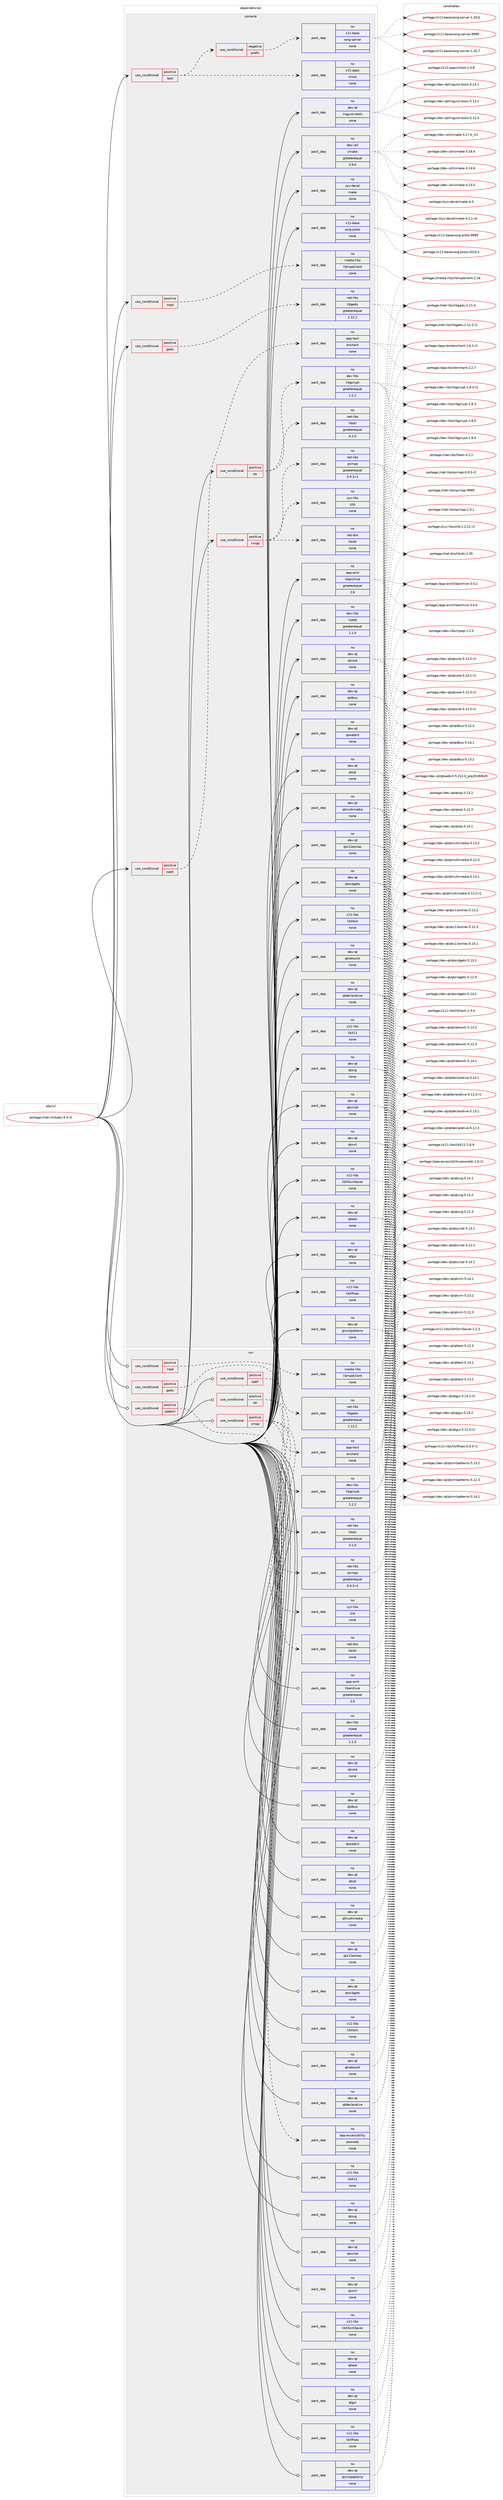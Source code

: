 digraph prolog {

# *************
# Graph options
# *************

newrank=true;
concentrate=true;
compound=true;
graph [rankdir=LR,fontname=Helvetica,fontsize=10,ranksep=1.5];#, ranksep=2.5, nodesep=0.2];
edge  [arrowhead=vee];
node  [fontname=Helvetica,fontsize=10];

# **********
# The ebuild
# **********

subgraph cluster_leftcol {
color=gray;
rank=same;
label=<<i>ebuild</i>>;
id [label="portage://net-im/kadu-4.3-r2", color=red, width=4, href="../net-im/kadu-4.3-r2.svg"];
}

# ****************
# The dependencies
# ****************

subgraph cluster_midcol {
color=gray;
label=<<i>dependencies</i>>;
subgraph cluster_compile {
fillcolor="#eeeeee";
style=filled;
label=<<i>compile</i>>;
subgraph cond20989 {
dependency93991 [label=<<TABLE BORDER="0" CELLBORDER="1" CELLSPACING="0" CELLPADDING="4"><TR><TD ROWSPAN="3" CELLPADDING="10">use_conditional</TD></TR><TR><TD>positive</TD></TR><TR><TD>gadu</TD></TR></TABLE>>, shape=none, color=red];
subgraph pack71258 {
dependency93992 [label=<<TABLE BORDER="0" CELLBORDER="1" CELLSPACING="0" CELLPADDING="4" WIDTH="220"><TR><TD ROWSPAN="6" CELLPADDING="30">pack_dep</TD></TR><TR><TD WIDTH="110">no</TD></TR><TR><TD>net-libs</TD></TR><TR><TD>libgadu</TD></TR><TR><TD>greaterequal</TD></TR><TR><TD>1.12.2</TD></TR></TABLE>>, shape=none, color=blue];
}
dependency93991:e -> dependency93992:w [weight=20,style="dashed",arrowhead="vee"];
}
id:e -> dependency93991:w [weight=20,style="solid",arrowhead="vee"];
subgraph cond20990 {
dependency93993 [label=<<TABLE BORDER="0" CELLBORDER="1" CELLSPACING="0" CELLPADDING="4"><TR><TD ROWSPAN="3" CELLPADDING="10">use_conditional</TD></TR><TR><TD>positive</TD></TR><TR><TD>mpd</TD></TR></TABLE>>, shape=none, color=red];
subgraph pack71259 {
dependency93994 [label=<<TABLE BORDER="0" CELLBORDER="1" CELLSPACING="0" CELLPADDING="4" WIDTH="220"><TR><TD ROWSPAN="6" CELLPADDING="30">pack_dep</TD></TR><TR><TD WIDTH="110">no</TD></TR><TR><TD>media-libs</TD></TR><TR><TD>libmpdclient</TD></TR><TR><TD>none</TD></TR><TR><TD></TD></TR></TABLE>>, shape=none, color=blue];
}
dependency93993:e -> dependency93994:w [weight=20,style="dashed",arrowhead="vee"];
}
id:e -> dependency93993:w [weight=20,style="solid",arrowhead="vee"];
subgraph cond20991 {
dependency93995 [label=<<TABLE BORDER="0" CELLBORDER="1" CELLSPACING="0" CELLPADDING="4"><TR><TD ROWSPAN="3" CELLPADDING="10">use_conditional</TD></TR><TR><TD>positive</TD></TR><TR><TD>otr</TD></TR></TABLE>>, shape=none, color=red];
subgraph pack71260 {
dependency93996 [label=<<TABLE BORDER="0" CELLBORDER="1" CELLSPACING="0" CELLPADDING="4" WIDTH="220"><TR><TD ROWSPAN="6" CELLPADDING="30">pack_dep</TD></TR><TR><TD WIDTH="110">no</TD></TR><TR><TD>dev-libs</TD></TR><TR><TD>libgcrypt</TD></TR><TR><TD>greaterequal</TD></TR><TR><TD>1.2.2</TD></TR></TABLE>>, shape=none, color=blue];
}
dependency93995:e -> dependency93996:w [weight=20,style="dashed",arrowhead="vee"];
subgraph pack71261 {
dependency93997 [label=<<TABLE BORDER="0" CELLBORDER="1" CELLSPACING="0" CELLPADDING="4" WIDTH="220"><TR><TD ROWSPAN="6" CELLPADDING="30">pack_dep</TD></TR><TR><TD WIDTH="110">no</TD></TR><TR><TD>net-libs</TD></TR><TR><TD>libotr</TD></TR><TR><TD>greaterequal</TD></TR><TR><TD>4.1.0</TD></TR></TABLE>>, shape=none, color=blue];
}
dependency93995:e -> dependency93997:w [weight=20,style="dashed",arrowhead="vee"];
}
id:e -> dependency93995:w [weight=20,style="solid",arrowhead="vee"];
subgraph cond20992 {
dependency93998 [label=<<TABLE BORDER="0" CELLBORDER="1" CELLSPACING="0" CELLPADDING="4"><TR><TD ROWSPAN="3" CELLPADDING="10">use_conditional</TD></TR><TR><TD>positive</TD></TR><TR><TD>spell</TD></TR></TABLE>>, shape=none, color=red];
subgraph pack71262 {
dependency93999 [label=<<TABLE BORDER="0" CELLBORDER="1" CELLSPACING="0" CELLPADDING="4" WIDTH="220"><TR><TD ROWSPAN="6" CELLPADDING="30">pack_dep</TD></TR><TR><TD WIDTH="110">no</TD></TR><TR><TD>app-text</TD></TR><TR><TD>enchant</TD></TR><TR><TD>none</TD></TR><TR><TD></TD></TR></TABLE>>, shape=none, color=blue];
}
dependency93998:e -> dependency93999:w [weight=20,style="dashed",arrowhead="vee"];
}
id:e -> dependency93998:w [weight=20,style="solid",arrowhead="vee"];
subgraph cond20993 {
dependency94000 [label=<<TABLE BORDER="0" CELLBORDER="1" CELLSPACING="0" CELLPADDING="4"><TR><TD ROWSPAN="3" CELLPADDING="10">use_conditional</TD></TR><TR><TD>positive</TD></TR><TR><TD>test</TD></TR></TABLE>>, shape=none, color=red];
subgraph cond20994 {
dependency94001 [label=<<TABLE BORDER="0" CELLBORDER="1" CELLSPACING="0" CELLPADDING="4"><TR><TD ROWSPAN="3" CELLPADDING="10">use_conditional</TD></TR><TR><TD>negative</TD></TR><TR><TD>prefix</TD></TR></TABLE>>, shape=none, color=red];
subgraph pack71263 {
dependency94002 [label=<<TABLE BORDER="0" CELLBORDER="1" CELLSPACING="0" CELLPADDING="4" WIDTH="220"><TR><TD ROWSPAN="6" CELLPADDING="30">pack_dep</TD></TR><TR><TD WIDTH="110">no</TD></TR><TR><TD>x11-base</TD></TR><TR><TD>xorg-server</TD></TR><TR><TD>none</TD></TR><TR><TD></TD></TR></TABLE>>, shape=none, color=blue];
}
dependency94001:e -> dependency94002:w [weight=20,style="dashed",arrowhead="vee"];
}
dependency94000:e -> dependency94001:w [weight=20,style="dashed",arrowhead="vee"];
subgraph pack71264 {
dependency94003 [label=<<TABLE BORDER="0" CELLBORDER="1" CELLSPACING="0" CELLPADDING="4" WIDTH="220"><TR><TD ROWSPAN="6" CELLPADDING="30">pack_dep</TD></TR><TR><TD WIDTH="110">no</TD></TR><TR><TD>x11-apps</TD></TR><TR><TD>xhost</TD></TR><TR><TD>none</TD></TR><TR><TD></TD></TR></TABLE>>, shape=none, color=blue];
}
dependency94000:e -> dependency94003:w [weight=20,style="dashed",arrowhead="vee"];
}
id:e -> dependency94000:w [weight=20,style="solid",arrowhead="vee"];
subgraph cond20995 {
dependency94004 [label=<<TABLE BORDER="0" CELLBORDER="1" CELLSPACING="0" CELLPADDING="4"><TR><TD ROWSPAN="3" CELLPADDING="10">use_conditional</TD></TR><TR><TD>positive</TD></TR><TR><TD>xmpp</TD></TR></TABLE>>, shape=none, color=red];
subgraph pack71265 {
dependency94005 [label=<<TABLE BORDER="0" CELLBORDER="1" CELLSPACING="0" CELLPADDING="4" WIDTH="220"><TR><TD ROWSPAN="6" CELLPADDING="30">pack_dep</TD></TR><TR><TD WIDTH="110">no</TD></TR><TR><TD>net-dns</TD></TR><TR><TD>libidn</TD></TR><TR><TD>none</TD></TR><TR><TD></TD></TR></TABLE>>, shape=none, color=blue];
}
dependency94004:e -> dependency94005:w [weight=20,style="dashed",arrowhead="vee"];
subgraph pack71266 {
dependency94006 [label=<<TABLE BORDER="0" CELLBORDER="1" CELLSPACING="0" CELLPADDING="4" WIDTH="220"><TR><TD ROWSPAN="6" CELLPADDING="30">pack_dep</TD></TR><TR><TD WIDTH="110">no</TD></TR><TR><TD>net-libs</TD></TR><TR><TD>qxmpp</TD></TR><TR><TD>greaterequal</TD></TR><TR><TD>0.9.3-r1</TD></TR></TABLE>>, shape=none, color=blue];
}
dependency94004:e -> dependency94006:w [weight=20,style="dashed",arrowhead="vee"];
subgraph pack71267 {
dependency94007 [label=<<TABLE BORDER="0" CELLBORDER="1" CELLSPACING="0" CELLPADDING="4" WIDTH="220"><TR><TD ROWSPAN="6" CELLPADDING="30">pack_dep</TD></TR><TR><TD WIDTH="110">no</TD></TR><TR><TD>sys-libs</TD></TR><TR><TD>zlib</TD></TR><TR><TD>none</TD></TR><TR><TD></TD></TR></TABLE>>, shape=none, color=blue];
}
dependency94004:e -> dependency94007:w [weight=20,style="dashed",arrowhead="vee"];
}
id:e -> dependency94004:w [weight=20,style="solid",arrowhead="vee"];
subgraph pack71268 {
dependency94008 [label=<<TABLE BORDER="0" CELLBORDER="1" CELLSPACING="0" CELLPADDING="4" WIDTH="220"><TR><TD ROWSPAN="6" CELLPADDING="30">pack_dep</TD></TR><TR><TD WIDTH="110">no</TD></TR><TR><TD>app-arch</TD></TR><TR><TD>libarchive</TD></TR><TR><TD>greaterequal</TD></TR><TR><TD>2.6</TD></TR></TABLE>>, shape=none, color=blue];
}
id:e -> dependency94008:w [weight=20,style="solid",arrowhead="vee"];
subgraph pack71269 {
dependency94009 [label=<<TABLE BORDER="0" CELLBORDER="1" CELLSPACING="0" CELLPADDING="4" WIDTH="220"><TR><TD ROWSPAN="6" CELLPADDING="30">pack_dep</TD></TR><TR><TD WIDTH="110">no</TD></TR><TR><TD>dev-libs</TD></TR><TR><TD>injeqt</TD></TR><TR><TD>greaterequal</TD></TR><TR><TD>1.1.0</TD></TR></TABLE>>, shape=none, color=blue];
}
id:e -> dependency94009:w [weight=20,style="solid",arrowhead="vee"];
subgraph pack71270 {
dependency94010 [label=<<TABLE BORDER="0" CELLBORDER="1" CELLSPACING="0" CELLPADDING="4" WIDTH="220"><TR><TD ROWSPAN="6" CELLPADDING="30">pack_dep</TD></TR><TR><TD WIDTH="110">no</TD></TR><TR><TD>dev-qt</TD></TR><TR><TD>linguist-tools</TD></TR><TR><TD>none</TD></TR><TR><TD></TD></TR></TABLE>>, shape=none, color=blue];
}
id:e -> dependency94010:w [weight=20,style="solid",arrowhead="vee"];
subgraph pack71271 {
dependency94011 [label=<<TABLE BORDER="0" CELLBORDER="1" CELLSPACING="0" CELLPADDING="4" WIDTH="220"><TR><TD ROWSPAN="6" CELLPADDING="30">pack_dep</TD></TR><TR><TD WIDTH="110">no</TD></TR><TR><TD>dev-qt</TD></TR><TR><TD>qtcore</TD></TR><TR><TD>none</TD></TR><TR><TD></TD></TR></TABLE>>, shape=none, color=blue];
}
id:e -> dependency94011:w [weight=20,style="solid",arrowhead="vee"];
subgraph pack71272 {
dependency94012 [label=<<TABLE BORDER="0" CELLBORDER="1" CELLSPACING="0" CELLPADDING="4" WIDTH="220"><TR><TD ROWSPAN="6" CELLPADDING="30">pack_dep</TD></TR><TR><TD WIDTH="110">no</TD></TR><TR><TD>dev-qt</TD></TR><TR><TD>qtdbus</TD></TR><TR><TD>none</TD></TR><TR><TD></TD></TR></TABLE>>, shape=none, color=blue];
}
id:e -> dependency94012:w [weight=20,style="solid",arrowhead="vee"];
subgraph pack71273 {
dependency94013 [label=<<TABLE BORDER="0" CELLBORDER="1" CELLSPACING="0" CELLPADDING="4" WIDTH="220"><TR><TD ROWSPAN="6" CELLPADDING="30">pack_dep</TD></TR><TR><TD WIDTH="110">no</TD></TR><TR><TD>dev-qt</TD></TR><TR><TD>qtdeclarative</TD></TR><TR><TD>none</TD></TR><TR><TD></TD></TR></TABLE>>, shape=none, color=blue];
}
id:e -> dependency94013:w [weight=20,style="solid",arrowhead="vee"];
subgraph pack71274 {
dependency94014 [label=<<TABLE BORDER="0" CELLBORDER="1" CELLSPACING="0" CELLPADDING="4" WIDTH="220"><TR><TD ROWSPAN="6" CELLPADDING="30">pack_dep</TD></TR><TR><TD WIDTH="110">no</TD></TR><TR><TD>dev-qt</TD></TR><TR><TD>qtgui</TD></TR><TR><TD>none</TD></TR><TR><TD></TD></TR></TABLE>>, shape=none, color=blue];
}
id:e -> dependency94014:w [weight=20,style="solid",arrowhead="vee"];
subgraph pack71275 {
dependency94015 [label=<<TABLE BORDER="0" CELLBORDER="1" CELLSPACING="0" CELLPADDING="4" WIDTH="220"><TR><TD ROWSPAN="6" CELLPADDING="30">pack_dep</TD></TR><TR><TD WIDTH="110">no</TD></TR><TR><TD>dev-qt</TD></TR><TR><TD>qtmultimedia</TD></TR><TR><TD>none</TD></TR><TR><TD></TD></TR></TABLE>>, shape=none, color=blue];
}
id:e -> dependency94015:w [weight=20,style="solid",arrowhead="vee"];
subgraph pack71276 {
dependency94016 [label=<<TABLE BORDER="0" CELLBORDER="1" CELLSPACING="0" CELLPADDING="4" WIDTH="220"><TR><TD ROWSPAN="6" CELLPADDING="30">pack_dep</TD></TR><TR><TD WIDTH="110">no</TD></TR><TR><TD>dev-qt</TD></TR><TR><TD>qtnetwork</TD></TR><TR><TD>none</TD></TR><TR><TD></TD></TR></TABLE>>, shape=none, color=blue];
}
id:e -> dependency94016:w [weight=20,style="solid",arrowhead="vee"];
subgraph pack71277 {
dependency94017 [label=<<TABLE BORDER="0" CELLBORDER="1" CELLSPACING="0" CELLPADDING="4" WIDTH="220"><TR><TD ROWSPAN="6" CELLPADDING="30">pack_dep</TD></TR><TR><TD WIDTH="110">no</TD></TR><TR><TD>dev-qt</TD></TR><TR><TD>qtscript</TD></TR><TR><TD>none</TD></TR><TR><TD></TD></TR></TABLE>>, shape=none, color=blue];
}
id:e -> dependency94017:w [weight=20,style="solid",arrowhead="vee"];
subgraph pack71278 {
dependency94018 [label=<<TABLE BORDER="0" CELLBORDER="1" CELLSPACING="0" CELLPADDING="4" WIDTH="220"><TR><TD ROWSPAN="6" CELLPADDING="30">pack_dep</TD></TR><TR><TD WIDTH="110">no</TD></TR><TR><TD>dev-qt</TD></TR><TR><TD>qtsql</TD></TR><TR><TD>none</TD></TR><TR><TD></TD></TR></TABLE>>, shape=none, color=blue];
}
id:e -> dependency94018:w [weight=20,style="solid",arrowhead="vee"];
subgraph pack71279 {
dependency94019 [label=<<TABLE BORDER="0" CELLBORDER="1" CELLSPACING="0" CELLPADDING="4" WIDTH="220"><TR><TD ROWSPAN="6" CELLPADDING="30">pack_dep</TD></TR><TR><TD WIDTH="110">no</TD></TR><TR><TD>dev-qt</TD></TR><TR><TD>qtsvg</TD></TR><TR><TD>none</TD></TR><TR><TD></TD></TR></TABLE>>, shape=none, color=blue];
}
id:e -> dependency94019:w [weight=20,style="solid",arrowhead="vee"];
subgraph pack71280 {
dependency94020 [label=<<TABLE BORDER="0" CELLBORDER="1" CELLSPACING="0" CELLPADDING="4" WIDTH="220"><TR><TD ROWSPAN="6" CELLPADDING="30">pack_dep</TD></TR><TR><TD WIDTH="110">no</TD></TR><TR><TD>dev-qt</TD></TR><TR><TD>qttest</TD></TR><TR><TD>none</TD></TR><TR><TD></TD></TR></TABLE>>, shape=none, color=blue];
}
id:e -> dependency94020:w [weight=20,style="solid",arrowhead="vee"];
subgraph pack71281 {
dependency94021 [label=<<TABLE BORDER="0" CELLBORDER="1" CELLSPACING="0" CELLPADDING="4" WIDTH="220"><TR><TD ROWSPAN="6" CELLPADDING="30">pack_dep</TD></TR><TR><TD WIDTH="110">no</TD></TR><TR><TD>dev-qt</TD></TR><TR><TD>qtwebkit</TD></TR><TR><TD>none</TD></TR><TR><TD></TD></TR></TABLE>>, shape=none, color=blue];
}
id:e -> dependency94021:w [weight=20,style="solid",arrowhead="vee"];
subgraph pack71282 {
dependency94022 [label=<<TABLE BORDER="0" CELLBORDER="1" CELLSPACING="0" CELLPADDING="4" WIDTH="220"><TR><TD ROWSPAN="6" CELLPADDING="30">pack_dep</TD></TR><TR><TD WIDTH="110">no</TD></TR><TR><TD>dev-qt</TD></TR><TR><TD>qtwidgets</TD></TR><TR><TD>none</TD></TR><TR><TD></TD></TR></TABLE>>, shape=none, color=blue];
}
id:e -> dependency94022:w [weight=20,style="solid",arrowhead="vee"];
subgraph pack71283 {
dependency94023 [label=<<TABLE BORDER="0" CELLBORDER="1" CELLSPACING="0" CELLPADDING="4" WIDTH="220"><TR><TD ROWSPAN="6" CELLPADDING="30">pack_dep</TD></TR><TR><TD WIDTH="110">no</TD></TR><TR><TD>dev-qt</TD></TR><TR><TD>qtx11extras</TD></TR><TR><TD>none</TD></TR><TR><TD></TD></TR></TABLE>>, shape=none, color=blue];
}
id:e -> dependency94023:w [weight=20,style="solid",arrowhead="vee"];
subgraph pack71284 {
dependency94024 [label=<<TABLE BORDER="0" CELLBORDER="1" CELLSPACING="0" CELLPADDING="4" WIDTH="220"><TR><TD ROWSPAN="6" CELLPADDING="30">pack_dep</TD></TR><TR><TD WIDTH="110">no</TD></TR><TR><TD>dev-qt</TD></TR><TR><TD>qtxml</TD></TR><TR><TD>none</TD></TR><TR><TD></TD></TR></TABLE>>, shape=none, color=blue];
}
id:e -> dependency94024:w [weight=20,style="solid",arrowhead="vee"];
subgraph pack71285 {
dependency94025 [label=<<TABLE BORDER="0" CELLBORDER="1" CELLSPACING="0" CELLPADDING="4" WIDTH="220"><TR><TD ROWSPAN="6" CELLPADDING="30">pack_dep</TD></TR><TR><TD WIDTH="110">no</TD></TR><TR><TD>dev-qt</TD></TR><TR><TD>qtxmlpatterns</TD></TR><TR><TD>none</TD></TR><TR><TD></TD></TR></TABLE>>, shape=none, color=blue];
}
id:e -> dependency94025:w [weight=20,style="solid",arrowhead="vee"];
subgraph pack71286 {
dependency94026 [label=<<TABLE BORDER="0" CELLBORDER="1" CELLSPACING="0" CELLPADDING="4" WIDTH="220"><TR><TD ROWSPAN="6" CELLPADDING="30">pack_dep</TD></TR><TR><TD WIDTH="110">no</TD></TR><TR><TD>dev-util</TD></TR><TR><TD>cmake</TD></TR><TR><TD>greaterequal</TD></TR><TR><TD>3.9.6</TD></TR></TABLE>>, shape=none, color=blue];
}
id:e -> dependency94026:w [weight=20,style="solid",arrowhead="vee"];
subgraph pack71287 {
dependency94027 [label=<<TABLE BORDER="0" CELLBORDER="1" CELLSPACING="0" CELLPADDING="4" WIDTH="220"><TR><TD ROWSPAN="6" CELLPADDING="30">pack_dep</TD></TR><TR><TD WIDTH="110">no</TD></TR><TR><TD>sys-devel</TD></TR><TR><TD>make</TD></TR><TR><TD>none</TD></TR><TR><TD></TD></TR></TABLE>>, shape=none, color=blue];
}
id:e -> dependency94027:w [weight=20,style="solid",arrowhead="vee"];
subgraph pack71288 {
dependency94028 [label=<<TABLE BORDER="0" CELLBORDER="1" CELLSPACING="0" CELLPADDING="4" WIDTH="220"><TR><TD ROWSPAN="6" CELLPADDING="30">pack_dep</TD></TR><TR><TD WIDTH="110">no</TD></TR><TR><TD>x11-base</TD></TR><TR><TD>xorg-proto</TD></TR><TR><TD>none</TD></TR><TR><TD></TD></TR></TABLE>>, shape=none, color=blue];
}
id:e -> dependency94028:w [weight=20,style="solid",arrowhead="vee"];
subgraph pack71289 {
dependency94029 [label=<<TABLE BORDER="0" CELLBORDER="1" CELLSPACING="0" CELLPADDING="4" WIDTH="220"><TR><TD ROWSPAN="6" CELLPADDING="30">pack_dep</TD></TR><TR><TD WIDTH="110">no</TD></TR><TR><TD>x11-libs</TD></TR><TR><TD>libX11</TD></TR><TR><TD>none</TD></TR><TR><TD></TD></TR></TABLE>>, shape=none, color=blue];
}
id:e -> dependency94029:w [weight=20,style="solid",arrowhead="vee"];
subgraph pack71290 {
dependency94030 [label=<<TABLE BORDER="0" CELLBORDER="1" CELLSPACING="0" CELLPADDING="4" WIDTH="220"><TR><TD ROWSPAN="6" CELLPADDING="30">pack_dep</TD></TR><TR><TD WIDTH="110">no</TD></TR><TR><TD>x11-libs</TD></TR><TR><TD>libXScrnSaver</TD></TR><TR><TD>none</TD></TR><TR><TD></TD></TR></TABLE>>, shape=none, color=blue];
}
id:e -> dependency94030:w [weight=20,style="solid",arrowhead="vee"];
subgraph pack71291 {
dependency94031 [label=<<TABLE BORDER="0" CELLBORDER="1" CELLSPACING="0" CELLPADDING="4" WIDTH="220"><TR><TD ROWSPAN="6" CELLPADDING="30">pack_dep</TD></TR><TR><TD WIDTH="110">no</TD></TR><TR><TD>x11-libs</TD></TR><TR><TD>libXext</TD></TR><TR><TD>none</TD></TR><TR><TD></TD></TR></TABLE>>, shape=none, color=blue];
}
id:e -> dependency94031:w [weight=20,style="solid",arrowhead="vee"];
subgraph pack71292 {
dependency94032 [label=<<TABLE BORDER="0" CELLBORDER="1" CELLSPACING="0" CELLPADDING="4" WIDTH="220"><TR><TD ROWSPAN="6" CELLPADDING="30">pack_dep</TD></TR><TR><TD WIDTH="110">no</TD></TR><TR><TD>x11-libs</TD></TR><TR><TD>libXfixes</TD></TR><TR><TD>none</TD></TR><TR><TD></TD></TR></TABLE>>, shape=none, color=blue];
}
id:e -> dependency94032:w [weight=20,style="solid",arrowhead="vee"];
}
subgraph cluster_compileandrun {
fillcolor="#eeeeee";
style=filled;
label=<<i>compile and run</i>>;
}
subgraph cluster_run {
fillcolor="#eeeeee";
style=filled;
label=<<i>run</i>>;
subgraph cond20996 {
dependency94033 [label=<<TABLE BORDER="0" CELLBORDER="1" CELLSPACING="0" CELLPADDING="4"><TR><TD ROWSPAN="3" CELLPADDING="10">use_conditional</TD></TR><TR><TD>positive</TD></TR><TR><TD>gadu</TD></TR></TABLE>>, shape=none, color=red];
subgraph pack71293 {
dependency94034 [label=<<TABLE BORDER="0" CELLBORDER="1" CELLSPACING="0" CELLPADDING="4" WIDTH="220"><TR><TD ROWSPAN="6" CELLPADDING="30">pack_dep</TD></TR><TR><TD WIDTH="110">no</TD></TR><TR><TD>net-libs</TD></TR><TR><TD>libgadu</TD></TR><TR><TD>greaterequal</TD></TR><TR><TD>1.12.2</TD></TR></TABLE>>, shape=none, color=blue];
}
dependency94033:e -> dependency94034:w [weight=20,style="dashed",arrowhead="vee"];
}
id:e -> dependency94033:w [weight=20,style="solid",arrowhead="odot"];
subgraph cond20997 {
dependency94035 [label=<<TABLE BORDER="0" CELLBORDER="1" CELLSPACING="0" CELLPADDING="4"><TR><TD ROWSPAN="3" CELLPADDING="10">use_conditional</TD></TR><TR><TD>positive</TD></TR><TR><TD>mpd</TD></TR></TABLE>>, shape=none, color=red];
subgraph pack71294 {
dependency94036 [label=<<TABLE BORDER="0" CELLBORDER="1" CELLSPACING="0" CELLPADDING="4" WIDTH="220"><TR><TD ROWSPAN="6" CELLPADDING="30">pack_dep</TD></TR><TR><TD WIDTH="110">no</TD></TR><TR><TD>media-libs</TD></TR><TR><TD>libmpdclient</TD></TR><TR><TD>none</TD></TR><TR><TD></TD></TR></TABLE>>, shape=none, color=blue];
}
dependency94035:e -> dependency94036:w [weight=20,style="dashed",arrowhead="vee"];
}
id:e -> dependency94035:w [weight=20,style="solid",arrowhead="odot"];
subgraph cond20998 {
dependency94037 [label=<<TABLE BORDER="0" CELLBORDER="1" CELLSPACING="0" CELLPADDING="4"><TR><TD ROWSPAN="3" CELLPADDING="10">use_conditional</TD></TR><TR><TD>positive</TD></TR><TR><TD>otr</TD></TR></TABLE>>, shape=none, color=red];
subgraph pack71295 {
dependency94038 [label=<<TABLE BORDER="0" CELLBORDER="1" CELLSPACING="0" CELLPADDING="4" WIDTH="220"><TR><TD ROWSPAN="6" CELLPADDING="30">pack_dep</TD></TR><TR><TD WIDTH="110">no</TD></TR><TR><TD>dev-libs</TD></TR><TR><TD>libgcrypt</TD></TR><TR><TD>greaterequal</TD></TR><TR><TD>1.2.2</TD></TR></TABLE>>, shape=none, color=blue];
}
dependency94037:e -> dependency94038:w [weight=20,style="dashed",arrowhead="vee"];
subgraph pack71296 {
dependency94039 [label=<<TABLE BORDER="0" CELLBORDER="1" CELLSPACING="0" CELLPADDING="4" WIDTH="220"><TR><TD ROWSPAN="6" CELLPADDING="30">pack_dep</TD></TR><TR><TD WIDTH="110">no</TD></TR><TR><TD>net-libs</TD></TR><TR><TD>libotr</TD></TR><TR><TD>greaterequal</TD></TR><TR><TD>4.1.0</TD></TR></TABLE>>, shape=none, color=blue];
}
dependency94037:e -> dependency94039:w [weight=20,style="dashed",arrowhead="vee"];
}
id:e -> dependency94037:w [weight=20,style="solid",arrowhead="odot"];
subgraph cond20999 {
dependency94040 [label=<<TABLE BORDER="0" CELLBORDER="1" CELLSPACING="0" CELLPADDING="4"><TR><TD ROWSPAN="3" CELLPADDING="10">use_conditional</TD></TR><TR><TD>positive</TD></TR><TR><TD>speech</TD></TR></TABLE>>, shape=none, color=red];
subgraph pack71297 {
dependency94041 [label=<<TABLE BORDER="0" CELLBORDER="1" CELLSPACING="0" CELLPADDING="4" WIDTH="220"><TR><TD ROWSPAN="6" CELLPADDING="30">pack_dep</TD></TR><TR><TD WIDTH="110">no</TD></TR><TR><TD>app-accessibility</TD></TR><TR><TD>powiedz</TD></TR><TR><TD>none</TD></TR><TR><TD></TD></TR></TABLE>>, shape=none, color=blue];
}
dependency94040:e -> dependency94041:w [weight=20,style="dashed",arrowhead="vee"];
}
id:e -> dependency94040:w [weight=20,style="solid",arrowhead="odot"];
subgraph cond21000 {
dependency94042 [label=<<TABLE BORDER="0" CELLBORDER="1" CELLSPACING="0" CELLPADDING="4"><TR><TD ROWSPAN="3" CELLPADDING="10">use_conditional</TD></TR><TR><TD>positive</TD></TR><TR><TD>spell</TD></TR></TABLE>>, shape=none, color=red];
subgraph pack71298 {
dependency94043 [label=<<TABLE BORDER="0" CELLBORDER="1" CELLSPACING="0" CELLPADDING="4" WIDTH="220"><TR><TD ROWSPAN="6" CELLPADDING="30">pack_dep</TD></TR><TR><TD WIDTH="110">no</TD></TR><TR><TD>app-text</TD></TR><TR><TD>enchant</TD></TR><TR><TD>none</TD></TR><TR><TD></TD></TR></TABLE>>, shape=none, color=blue];
}
dependency94042:e -> dependency94043:w [weight=20,style="dashed",arrowhead="vee"];
}
id:e -> dependency94042:w [weight=20,style="solid",arrowhead="odot"];
subgraph cond21001 {
dependency94044 [label=<<TABLE BORDER="0" CELLBORDER="1" CELLSPACING="0" CELLPADDING="4"><TR><TD ROWSPAN="3" CELLPADDING="10">use_conditional</TD></TR><TR><TD>positive</TD></TR><TR><TD>xmpp</TD></TR></TABLE>>, shape=none, color=red];
subgraph pack71299 {
dependency94045 [label=<<TABLE BORDER="0" CELLBORDER="1" CELLSPACING="0" CELLPADDING="4" WIDTH="220"><TR><TD ROWSPAN="6" CELLPADDING="30">pack_dep</TD></TR><TR><TD WIDTH="110">no</TD></TR><TR><TD>net-dns</TD></TR><TR><TD>libidn</TD></TR><TR><TD>none</TD></TR><TR><TD></TD></TR></TABLE>>, shape=none, color=blue];
}
dependency94044:e -> dependency94045:w [weight=20,style="dashed",arrowhead="vee"];
subgraph pack71300 {
dependency94046 [label=<<TABLE BORDER="0" CELLBORDER="1" CELLSPACING="0" CELLPADDING="4" WIDTH="220"><TR><TD ROWSPAN="6" CELLPADDING="30">pack_dep</TD></TR><TR><TD WIDTH="110">no</TD></TR><TR><TD>net-libs</TD></TR><TR><TD>qxmpp</TD></TR><TR><TD>greaterequal</TD></TR><TR><TD>0.9.3-r1</TD></TR></TABLE>>, shape=none, color=blue];
}
dependency94044:e -> dependency94046:w [weight=20,style="dashed",arrowhead="vee"];
subgraph pack71301 {
dependency94047 [label=<<TABLE BORDER="0" CELLBORDER="1" CELLSPACING="0" CELLPADDING="4" WIDTH="220"><TR><TD ROWSPAN="6" CELLPADDING="30">pack_dep</TD></TR><TR><TD WIDTH="110">no</TD></TR><TR><TD>sys-libs</TD></TR><TR><TD>zlib</TD></TR><TR><TD>none</TD></TR><TR><TD></TD></TR></TABLE>>, shape=none, color=blue];
}
dependency94044:e -> dependency94047:w [weight=20,style="dashed",arrowhead="vee"];
}
id:e -> dependency94044:w [weight=20,style="solid",arrowhead="odot"];
subgraph pack71302 {
dependency94048 [label=<<TABLE BORDER="0" CELLBORDER="1" CELLSPACING="0" CELLPADDING="4" WIDTH="220"><TR><TD ROWSPAN="6" CELLPADDING="30">pack_dep</TD></TR><TR><TD WIDTH="110">no</TD></TR><TR><TD>app-arch</TD></TR><TR><TD>libarchive</TD></TR><TR><TD>greaterequal</TD></TR><TR><TD>2.6</TD></TR></TABLE>>, shape=none, color=blue];
}
id:e -> dependency94048:w [weight=20,style="solid",arrowhead="odot"];
subgraph pack71303 {
dependency94049 [label=<<TABLE BORDER="0" CELLBORDER="1" CELLSPACING="0" CELLPADDING="4" WIDTH="220"><TR><TD ROWSPAN="6" CELLPADDING="30">pack_dep</TD></TR><TR><TD WIDTH="110">no</TD></TR><TR><TD>dev-libs</TD></TR><TR><TD>injeqt</TD></TR><TR><TD>greaterequal</TD></TR><TR><TD>1.1.0</TD></TR></TABLE>>, shape=none, color=blue];
}
id:e -> dependency94049:w [weight=20,style="solid",arrowhead="odot"];
subgraph pack71304 {
dependency94050 [label=<<TABLE BORDER="0" CELLBORDER="1" CELLSPACING="0" CELLPADDING="4" WIDTH="220"><TR><TD ROWSPAN="6" CELLPADDING="30">pack_dep</TD></TR><TR><TD WIDTH="110">no</TD></TR><TR><TD>dev-qt</TD></TR><TR><TD>qtcore</TD></TR><TR><TD>none</TD></TR><TR><TD></TD></TR></TABLE>>, shape=none, color=blue];
}
id:e -> dependency94050:w [weight=20,style="solid",arrowhead="odot"];
subgraph pack71305 {
dependency94051 [label=<<TABLE BORDER="0" CELLBORDER="1" CELLSPACING="0" CELLPADDING="4" WIDTH="220"><TR><TD ROWSPAN="6" CELLPADDING="30">pack_dep</TD></TR><TR><TD WIDTH="110">no</TD></TR><TR><TD>dev-qt</TD></TR><TR><TD>qtdbus</TD></TR><TR><TD>none</TD></TR><TR><TD></TD></TR></TABLE>>, shape=none, color=blue];
}
id:e -> dependency94051:w [weight=20,style="solid",arrowhead="odot"];
subgraph pack71306 {
dependency94052 [label=<<TABLE BORDER="0" CELLBORDER="1" CELLSPACING="0" CELLPADDING="4" WIDTH="220"><TR><TD ROWSPAN="6" CELLPADDING="30">pack_dep</TD></TR><TR><TD WIDTH="110">no</TD></TR><TR><TD>dev-qt</TD></TR><TR><TD>qtdeclarative</TD></TR><TR><TD>none</TD></TR><TR><TD></TD></TR></TABLE>>, shape=none, color=blue];
}
id:e -> dependency94052:w [weight=20,style="solid",arrowhead="odot"];
subgraph pack71307 {
dependency94053 [label=<<TABLE BORDER="0" CELLBORDER="1" CELLSPACING="0" CELLPADDING="4" WIDTH="220"><TR><TD ROWSPAN="6" CELLPADDING="30">pack_dep</TD></TR><TR><TD WIDTH="110">no</TD></TR><TR><TD>dev-qt</TD></TR><TR><TD>qtgui</TD></TR><TR><TD>none</TD></TR><TR><TD></TD></TR></TABLE>>, shape=none, color=blue];
}
id:e -> dependency94053:w [weight=20,style="solid",arrowhead="odot"];
subgraph pack71308 {
dependency94054 [label=<<TABLE BORDER="0" CELLBORDER="1" CELLSPACING="0" CELLPADDING="4" WIDTH="220"><TR><TD ROWSPAN="6" CELLPADDING="30">pack_dep</TD></TR><TR><TD WIDTH="110">no</TD></TR><TR><TD>dev-qt</TD></TR><TR><TD>qtmultimedia</TD></TR><TR><TD>none</TD></TR><TR><TD></TD></TR></TABLE>>, shape=none, color=blue];
}
id:e -> dependency94054:w [weight=20,style="solid",arrowhead="odot"];
subgraph pack71309 {
dependency94055 [label=<<TABLE BORDER="0" CELLBORDER="1" CELLSPACING="0" CELLPADDING="4" WIDTH="220"><TR><TD ROWSPAN="6" CELLPADDING="30">pack_dep</TD></TR><TR><TD WIDTH="110">no</TD></TR><TR><TD>dev-qt</TD></TR><TR><TD>qtnetwork</TD></TR><TR><TD>none</TD></TR><TR><TD></TD></TR></TABLE>>, shape=none, color=blue];
}
id:e -> dependency94055:w [weight=20,style="solid",arrowhead="odot"];
subgraph pack71310 {
dependency94056 [label=<<TABLE BORDER="0" CELLBORDER="1" CELLSPACING="0" CELLPADDING="4" WIDTH="220"><TR><TD ROWSPAN="6" CELLPADDING="30">pack_dep</TD></TR><TR><TD WIDTH="110">no</TD></TR><TR><TD>dev-qt</TD></TR><TR><TD>qtscript</TD></TR><TR><TD>none</TD></TR><TR><TD></TD></TR></TABLE>>, shape=none, color=blue];
}
id:e -> dependency94056:w [weight=20,style="solid",arrowhead="odot"];
subgraph pack71311 {
dependency94057 [label=<<TABLE BORDER="0" CELLBORDER="1" CELLSPACING="0" CELLPADDING="4" WIDTH="220"><TR><TD ROWSPAN="6" CELLPADDING="30">pack_dep</TD></TR><TR><TD WIDTH="110">no</TD></TR><TR><TD>dev-qt</TD></TR><TR><TD>qtsql</TD></TR><TR><TD>none</TD></TR><TR><TD></TD></TR></TABLE>>, shape=none, color=blue];
}
id:e -> dependency94057:w [weight=20,style="solid",arrowhead="odot"];
subgraph pack71312 {
dependency94058 [label=<<TABLE BORDER="0" CELLBORDER="1" CELLSPACING="0" CELLPADDING="4" WIDTH="220"><TR><TD ROWSPAN="6" CELLPADDING="30">pack_dep</TD></TR><TR><TD WIDTH="110">no</TD></TR><TR><TD>dev-qt</TD></TR><TR><TD>qtsvg</TD></TR><TR><TD>none</TD></TR><TR><TD></TD></TR></TABLE>>, shape=none, color=blue];
}
id:e -> dependency94058:w [weight=20,style="solid",arrowhead="odot"];
subgraph pack71313 {
dependency94059 [label=<<TABLE BORDER="0" CELLBORDER="1" CELLSPACING="0" CELLPADDING="4" WIDTH="220"><TR><TD ROWSPAN="6" CELLPADDING="30">pack_dep</TD></TR><TR><TD WIDTH="110">no</TD></TR><TR><TD>dev-qt</TD></TR><TR><TD>qttest</TD></TR><TR><TD>none</TD></TR><TR><TD></TD></TR></TABLE>>, shape=none, color=blue];
}
id:e -> dependency94059:w [weight=20,style="solid",arrowhead="odot"];
subgraph pack71314 {
dependency94060 [label=<<TABLE BORDER="0" CELLBORDER="1" CELLSPACING="0" CELLPADDING="4" WIDTH="220"><TR><TD ROWSPAN="6" CELLPADDING="30">pack_dep</TD></TR><TR><TD WIDTH="110">no</TD></TR><TR><TD>dev-qt</TD></TR><TR><TD>qtwebkit</TD></TR><TR><TD>none</TD></TR><TR><TD></TD></TR></TABLE>>, shape=none, color=blue];
}
id:e -> dependency94060:w [weight=20,style="solid",arrowhead="odot"];
subgraph pack71315 {
dependency94061 [label=<<TABLE BORDER="0" CELLBORDER="1" CELLSPACING="0" CELLPADDING="4" WIDTH="220"><TR><TD ROWSPAN="6" CELLPADDING="30">pack_dep</TD></TR><TR><TD WIDTH="110">no</TD></TR><TR><TD>dev-qt</TD></TR><TR><TD>qtwidgets</TD></TR><TR><TD>none</TD></TR><TR><TD></TD></TR></TABLE>>, shape=none, color=blue];
}
id:e -> dependency94061:w [weight=20,style="solid",arrowhead="odot"];
subgraph pack71316 {
dependency94062 [label=<<TABLE BORDER="0" CELLBORDER="1" CELLSPACING="0" CELLPADDING="4" WIDTH="220"><TR><TD ROWSPAN="6" CELLPADDING="30">pack_dep</TD></TR><TR><TD WIDTH="110">no</TD></TR><TR><TD>dev-qt</TD></TR><TR><TD>qtx11extras</TD></TR><TR><TD>none</TD></TR><TR><TD></TD></TR></TABLE>>, shape=none, color=blue];
}
id:e -> dependency94062:w [weight=20,style="solid",arrowhead="odot"];
subgraph pack71317 {
dependency94063 [label=<<TABLE BORDER="0" CELLBORDER="1" CELLSPACING="0" CELLPADDING="4" WIDTH="220"><TR><TD ROWSPAN="6" CELLPADDING="30">pack_dep</TD></TR><TR><TD WIDTH="110">no</TD></TR><TR><TD>dev-qt</TD></TR><TR><TD>qtxml</TD></TR><TR><TD>none</TD></TR><TR><TD></TD></TR></TABLE>>, shape=none, color=blue];
}
id:e -> dependency94063:w [weight=20,style="solid",arrowhead="odot"];
subgraph pack71318 {
dependency94064 [label=<<TABLE BORDER="0" CELLBORDER="1" CELLSPACING="0" CELLPADDING="4" WIDTH="220"><TR><TD ROWSPAN="6" CELLPADDING="30">pack_dep</TD></TR><TR><TD WIDTH="110">no</TD></TR><TR><TD>dev-qt</TD></TR><TR><TD>qtxmlpatterns</TD></TR><TR><TD>none</TD></TR><TR><TD></TD></TR></TABLE>>, shape=none, color=blue];
}
id:e -> dependency94064:w [weight=20,style="solid",arrowhead="odot"];
subgraph pack71319 {
dependency94065 [label=<<TABLE BORDER="0" CELLBORDER="1" CELLSPACING="0" CELLPADDING="4" WIDTH="220"><TR><TD ROWSPAN="6" CELLPADDING="30">pack_dep</TD></TR><TR><TD WIDTH="110">no</TD></TR><TR><TD>x11-libs</TD></TR><TR><TD>libX11</TD></TR><TR><TD>none</TD></TR><TR><TD></TD></TR></TABLE>>, shape=none, color=blue];
}
id:e -> dependency94065:w [weight=20,style="solid",arrowhead="odot"];
subgraph pack71320 {
dependency94066 [label=<<TABLE BORDER="0" CELLBORDER="1" CELLSPACING="0" CELLPADDING="4" WIDTH="220"><TR><TD ROWSPAN="6" CELLPADDING="30">pack_dep</TD></TR><TR><TD WIDTH="110">no</TD></TR><TR><TD>x11-libs</TD></TR><TR><TD>libXScrnSaver</TD></TR><TR><TD>none</TD></TR><TR><TD></TD></TR></TABLE>>, shape=none, color=blue];
}
id:e -> dependency94066:w [weight=20,style="solid",arrowhead="odot"];
subgraph pack71321 {
dependency94067 [label=<<TABLE BORDER="0" CELLBORDER="1" CELLSPACING="0" CELLPADDING="4" WIDTH="220"><TR><TD ROWSPAN="6" CELLPADDING="30">pack_dep</TD></TR><TR><TD WIDTH="110">no</TD></TR><TR><TD>x11-libs</TD></TR><TR><TD>libXext</TD></TR><TR><TD>none</TD></TR><TR><TD></TD></TR></TABLE>>, shape=none, color=blue];
}
id:e -> dependency94067:w [weight=20,style="solid",arrowhead="odot"];
subgraph pack71322 {
dependency94068 [label=<<TABLE BORDER="0" CELLBORDER="1" CELLSPACING="0" CELLPADDING="4" WIDTH="220"><TR><TD ROWSPAN="6" CELLPADDING="30">pack_dep</TD></TR><TR><TD WIDTH="110">no</TD></TR><TR><TD>x11-libs</TD></TR><TR><TD>libXfixes</TD></TR><TR><TD>none</TD></TR><TR><TD></TD></TR></TABLE>>, shape=none, color=blue];
}
id:e -> dependency94068:w [weight=20,style="solid",arrowhead="odot"];
}
}

# **************
# The candidates
# **************

subgraph cluster_choices {
rank=same;
color=gray;
label=<<i>candidates</i>>;

subgraph choice71258 {
color=black;
nodesep=1;
choice1101011164510810598115471081059810397100117454946495046504511449 [label="portage://net-libs/libgadu-1.12.2-r1", color=red, width=4,href="../net-libs/libgadu-1.12.2-r1.svg"];
choice110101116451081059811547108105981039710011745494649494652 [label="portage://net-libs/libgadu-1.11.4", color=red, width=4,href="../net-libs/libgadu-1.11.4.svg"];
dependency93992:e -> choice1101011164510810598115471081059810397100117454946495046504511449:w [style=dotted,weight="100"];
dependency93992:e -> choice110101116451081059811547108105981039710011745494649494652:w [style=dotted,weight="100"];
}
subgraph choice71259 {
color=black;
nodesep=1;
choice1091011001059745108105981154710810598109112100991081051011101164550464954 [label="portage://media-libs/libmpdclient-2.16", color=red, width=4,href="../media-libs/libmpdclient-2.16.svg"];
dependency93994:e -> choice1091011001059745108105981154710810598109112100991081051011101164550464954:w [style=dotted,weight="100"];
}
subgraph choice71260 {
color=black;
nodesep=1;
choice1001011184510810598115471081059810399114121112116454946564653 [label="portage://dev-libs/libgcrypt-1.8.5", color=red, width=4,href="../dev-libs/libgcrypt-1.8.5.svg"];
choice1001011184510810598115471081059810399114121112116454946564652 [label="portage://dev-libs/libgcrypt-1.8.4", color=red, width=4,href="../dev-libs/libgcrypt-1.8.4.svg"];
choice10010111845108105981154710810598103991141211121164549465646514511449 [label="portage://dev-libs/libgcrypt-1.8.3-r1", color=red, width=4,href="../dev-libs/libgcrypt-1.8.3-r1.svg"];
choice1001011184510810598115471081059810399114121112116454946564651 [label="portage://dev-libs/libgcrypt-1.8.3", color=red, width=4,href="../dev-libs/libgcrypt-1.8.3.svg"];
dependency93996:e -> choice1001011184510810598115471081059810399114121112116454946564653:w [style=dotted,weight="100"];
dependency93996:e -> choice1001011184510810598115471081059810399114121112116454946564652:w [style=dotted,weight="100"];
dependency93996:e -> choice10010111845108105981154710810598103991141211121164549465646514511449:w [style=dotted,weight="100"];
dependency93996:e -> choice1001011184510810598115471081059810399114121112116454946564651:w [style=dotted,weight="100"];
}
subgraph choice71261 {
color=black;
nodesep=1;
choice11010111645108105981154710810598111116114455246494649 [label="portage://net-libs/libotr-4.1.1", color=red, width=4,href="../net-libs/libotr-4.1.1.svg"];
dependency93997:e -> choice11010111645108105981154710810598111116114455246494649:w [style=dotted,weight="100"];
}
subgraph choice71262 {
color=black;
nodesep=1;
choice9711211245116101120116471011109910497110116455046504655 [label="portage://app-text/enchant-2.2.7", color=red, width=4,href="../app-text/enchant-2.2.7.svg"];
choice97112112451161011201164710111099104971101164549465446494511449 [label="portage://app-text/enchant-1.6.1-r1", color=red, width=4,href="../app-text/enchant-1.6.1-r1.svg"];
dependency93999:e -> choice9711211245116101120116471011109910497110116455046504655:w [style=dotted,weight="100"];
dependency93999:e -> choice97112112451161011201164710111099104971101164549465446494511449:w [style=dotted,weight="100"];
}
subgraph choice71263 {
color=black;
nodesep=1;
choice120494945989711510147120111114103451151011141181011144557575757 [label="portage://x11-base/xorg-server-9999", color=red, width=4,href="../x11-base/xorg-server-9999.svg"];
choice1204949459897115101471201111141034511510111411810111445494650484655 [label="portage://x11-base/xorg-server-1.20.7", color=red, width=4,href="../x11-base/xorg-server-1.20.7.svg"];
choice1204949459897115101471201111141034511510111411810111445494650484654 [label="portage://x11-base/xorg-server-1.20.6", color=red, width=4,href="../x11-base/xorg-server-1.20.6.svg"];
dependency94002:e -> choice120494945989711510147120111114103451151011141181011144557575757:w [style=dotted,weight="100"];
dependency94002:e -> choice1204949459897115101471201111141034511510111411810111445494650484655:w [style=dotted,weight="100"];
dependency94002:e -> choice1204949459897115101471201111141034511510111411810111445494650484654:w [style=dotted,weight="100"];
}
subgraph choice71264 {
color=black;
nodesep=1;
choice1204949459711211211547120104111115116454946484656 [label="portage://x11-apps/xhost-1.0.8", color=red, width=4,href="../x11-apps/xhost-1.0.8.svg"];
dependency94003:e -> choice1204949459711211211547120104111115116454946484656:w [style=dotted,weight="100"];
}
subgraph choice71265 {
color=black;
nodesep=1;
choice1101011164510011011547108105981051001104549465153 [label="portage://net-dns/libidn-1.35", color=red, width=4,href="../net-dns/libidn-1.35.svg"];
dependency94005:e -> choice1101011164510011011547108105981051001104549465153:w [style=dotted,weight="100"];
}
subgraph choice71266 {
color=black;
nodesep=1;
choice1101011164510810598115471131201091121124557575757 [label="portage://net-libs/qxmpp-9999", color=red, width=4,href="../net-libs/qxmpp-9999.svg"];
choice110101116451081059811547113120109112112454946484649 [label="portage://net-libs/qxmpp-1.0.1", color=red, width=4,href="../net-libs/qxmpp-1.0.1.svg"];
choice1101011164510810598115471131201091121124548465746514511450 [label="portage://net-libs/qxmpp-0.9.3-r2", color=red, width=4,href="../net-libs/qxmpp-0.9.3-r2.svg"];
dependency94006:e -> choice1101011164510810598115471131201091121124557575757:w [style=dotted,weight="100"];
dependency94006:e -> choice110101116451081059811547113120109112112454946484649:w [style=dotted,weight="100"];
dependency94006:e -> choice1101011164510810598115471131201091121124548465746514511450:w [style=dotted,weight="100"];
}
subgraph choice71267 {
color=black;
nodesep=1;
choice11512111545108105981154712210810598454946504649494511450 [label="portage://sys-libs/zlib-1.2.11-r2", color=red, width=4,href="../sys-libs/zlib-1.2.11-r2.svg"];
dependency94007:e -> choice11512111545108105981154712210810598454946504649494511450:w [style=dotted,weight="100"];
}
subgraph choice71268 {
color=black;
nodesep=1;
choice9711211245971149910447108105989711499104105118101455146524650 [label="portage://app-arch/libarchive-3.4.2", color=red, width=4,href="../app-arch/libarchive-3.4.2.svg"];
choice9711211245971149910447108105989711499104105118101455146524648 [label="portage://app-arch/libarchive-3.4.0", color=red, width=4,href="../app-arch/libarchive-3.4.0.svg"];
dependency94008:e -> choice9711211245971149910447108105989711499104105118101455146524650:w [style=dotted,weight="100"];
dependency94008:e -> choice9711211245971149910447108105989711499104105118101455146524648:w [style=dotted,weight="100"];
}
subgraph choice71269 {
color=black;
nodesep=1;
choice100101118451081059811547105110106101113116454946504648 [label="portage://dev-libs/injeqt-1.2.0", color=red, width=4,href="../dev-libs/injeqt-1.2.0.svg"];
dependency94009:e -> choice100101118451081059811547105110106101113116454946504648:w [style=dotted,weight="100"];
}
subgraph choice71270 {
color=black;
nodesep=1;
choice10010111845113116471081051101031171051151164511611111110811545534649524649 [label="portage://dev-qt/linguist-tools-5.14.1", color=red, width=4,href="../dev-qt/linguist-tools-5.14.1.svg"];
choice10010111845113116471081051101031171051151164511611111110811545534649514650 [label="portage://dev-qt/linguist-tools-5.13.2", color=red, width=4,href="../dev-qt/linguist-tools-5.13.2.svg"];
choice10010111845113116471081051101031171051151164511611111110811545534649504651 [label="portage://dev-qt/linguist-tools-5.12.3", color=red, width=4,href="../dev-qt/linguist-tools-5.12.3.svg"];
dependency94010:e -> choice10010111845113116471081051101031171051151164511611111110811545534649524649:w [style=dotted,weight="100"];
dependency94010:e -> choice10010111845113116471081051101031171051151164511611111110811545534649514650:w [style=dotted,weight="100"];
dependency94010:e -> choice10010111845113116471081051101031171051151164511611111110811545534649504651:w [style=dotted,weight="100"];
}
subgraph choice71271 {
color=black;
nodesep=1;
choice100101118451131164711311699111114101455346495246494511449 [label="portage://dev-qt/qtcore-5.14.1-r1", color=red, width=4,href="../dev-qt/qtcore-5.14.1-r1.svg"];
choice100101118451131164711311699111114101455346495146504511450 [label="portage://dev-qt/qtcore-5.13.2-r2", color=red, width=4,href="../dev-qt/qtcore-5.13.2-r2.svg"];
choice100101118451131164711311699111114101455346495146504511449 [label="portage://dev-qt/qtcore-5.13.2-r1", color=red, width=4,href="../dev-qt/qtcore-5.13.2-r1.svg"];
choice100101118451131164711311699111114101455346495046514511450 [label="portage://dev-qt/qtcore-5.12.3-r2", color=red, width=4,href="../dev-qt/qtcore-5.12.3-r2.svg"];
dependency94011:e -> choice100101118451131164711311699111114101455346495246494511449:w [style=dotted,weight="100"];
dependency94011:e -> choice100101118451131164711311699111114101455346495146504511450:w [style=dotted,weight="100"];
dependency94011:e -> choice100101118451131164711311699111114101455346495146504511449:w [style=dotted,weight="100"];
dependency94011:e -> choice100101118451131164711311699111114101455346495046514511450:w [style=dotted,weight="100"];
}
subgraph choice71272 {
color=black;
nodesep=1;
choice10010111845113116471131161009811711545534649524649 [label="portage://dev-qt/qtdbus-5.14.1", color=red, width=4,href="../dev-qt/qtdbus-5.14.1.svg"];
choice10010111845113116471131161009811711545534649514650 [label="portage://dev-qt/qtdbus-5.13.2", color=red, width=4,href="../dev-qt/qtdbus-5.13.2.svg"];
choice10010111845113116471131161009811711545534649504651 [label="portage://dev-qt/qtdbus-5.12.3", color=red, width=4,href="../dev-qt/qtdbus-5.12.3.svg"];
dependency94012:e -> choice10010111845113116471131161009811711545534649524649:w [style=dotted,weight="100"];
dependency94012:e -> choice10010111845113116471131161009811711545534649514650:w [style=dotted,weight="100"];
dependency94012:e -> choice10010111845113116471131161009811711545534649504651:w [style=dotted,weight="100"];
}
subgraph choice71273 {
color=black;
nodesep=1;
choice100101118451131164711311610010199108971149711610511810145534649524649 [label="portage://dev-qt/qtdeclarative-5.14.1", color=red, width=4,href="../dev-qt/qtdeclarative-5.14.1.svg"];
choice1001011184511311647113116100101991089711497116105118101455346495146504511449 [label="portage://dev-qt/qtdeclarative-5.13.2-r1", color=red, width=4,href="../dev-qt/qtdeclarative-5.13.2-r1.svg"];
choice100101118451131164711311610010199108971149711610511810145534649514650 [label="portage://dev-qt/qtdeclarative-5.13.2", color=red, width=4,href="../dev-qt/qtdeclarative-5.13.2.svg"];
choice100101118451131164711311610010199108971149711610511810145534649504651 [label="portage://dev-qt/qtdeclarative-5.12.3", color=red, width=4,href="../dev-qt/qtdeclarative-5.12.3.svg"];
dependency94013:e -> choice100101118451131164711311610010199108971149711610511810145534649524649:w [style=dotted,weight="100"];
dependency94013:e -> choice1001011184511311647113116100101991089711497116105118101455346495146504511449:w [style=dotted,weight="100"];
dependency94013:e -> choice100101118451131164711311610010199108971149711610511810145534649514650:w [style=dotted,weight="100"];
dependency94013:e -> choice100101118451131164711311610010199108971149711610511810145534649504651:w [style=dotted,weight="100"];
}
subgraph choice71274 {
color=black;
nodesep=1;
choice1001011184511311647113116103117105455346495246494511450 [label="portage://dev-qt/qtgui-5.14.1-r2", color=red, width=4,href="../dev-qt/qtgui-5.14.1-r2.svg"];
choice100101118451131164711311610311710545534649514650 [label="portage://dev-qt/qtgui-5.13.2", color=red, width=4,href="../dev-qt/qtgui-5.13.2.svg"];
choice1001011184511311647113116103117105455346495046514511449 [label="portage://dev-qt/qtgui-5.12.3-r1", color=red, width=4,href="../dev-qt/qtgui-5.12.3-r1.svg"];
dependency94014:e -> choice1001011184511311647113116103117105455346495246494511450:w [style=dotted,weight="100"];
dependency94014:e -> choice100101118451131164711311610311710545534649514650:w [style=dotted,weight="100"];
dependency94014:e -> choice1001011184511311647113116103117105455346495046514511449:w [style=dotted,weight="100"];
}
subgraph choice71275 {
color=black;
nodesep=1;
choice10010111845113116471131161091171081161051091011001059745534649524649 [label="portage://dev-qt/qtmultimedia-5.14.1", color=red, width=4,href="../dev-qt/qtmultimedia-5.14.1.svg"];
choice100101118451131164711311610911710811610510910110010597455346495146504511449 [label="portage://dev-qt/qtmultimedia-5.13.2-r1", color=red, width=4,href="../dev-qt/qtmultimedia-5.13.2-r1.svg"];
choice10010111845113116471131161091171081161051091011001059745534649514650 [label="portage://dev-qt/qtmultimedia-5.13.2", color=red, width=4,href="../dev-qt/qtmultimedia-5.13.2.svg"];
choice10010111845113116471131161091171081161051091011001059745534649504651 [label="portage://dev-qt/qtmultimedia-5.12.3", color=red, width=4,href="../dev-qt/qtmultimedia-5.12.3.svg"];
dependency94015:e -> choice10010111845113116471131161091171081161051091011001059745534649524649:w [style=dotted,weight="100"];
dependency94015:e -> choice100101118451131164711311610911710811610510910110010597455346495146504511449:w [style=dotted,weight="100"];
dependency94015:e -> choice10010111845113116471131161091171081161051091011001059745534649514650:w [style=dotted,weight="100"];
dependency94015:e -> choice10010111845113116471131161091171081161051091011001059745534649504651:w [style=dotted,weight="100"];
}
subgraph choice71276 {
color=black;
nodesep=1;
choice100101118451131164711311611010111611911111410745534649524649 [label="portage://dev-qt/qtnetwork-5.14.1", color=red, width=4,href="../dev-qt/qtnetwork-5.14.1.svg"];
choice100101118451131164711311611010111611911111410745534649514650 [label="portage://dev-qt/qtnetwork-5.13.2", color=red, width=4,href="../dev-qt/qtnetwork-5.13.2.svg"];
choice100101118451131164711311611010111611911111410745534649504651 [label="portage://dev-qt/qtnetwork-5.12.3", color=red, width=4,href="../dev-qt/qtnetwork-5.12.3.svg"];
dependency94016:e -> choice100101118451131164711311611010111611911111410745534649524649:w [style=dotted,weight="100"];
dependency94016:e -> choice100101118451131164711311611010111611911111410745534649514650:w [style=dotted,weight="100"];
dependency94016:e -> choice100101118451131164711311611010111611911111410745534649504651:w [style=dotted,weight="100"];
}
subgraph choice71277 {
color=black;
nodesep=1;
choice10010111845113116471131161159911410511211645534649524649 [label="portage://dev-qt/qtscript-5.14.1", color=red, width=4,href="../dev-qt/qtscript-5.14.1.svg"];
choice10010111845113116471131161159911410511211645534649514650 [label="portage://dev-qt/qtscript-5.13.2", color=red, width=4,href="../dev-qt/qtscript-5.13.2.svg"];
choice10010111845113116471131161159911410511211645534649504651 [label="portage://dev-qt/qtscript-5.12.3", color=red, width=4,href="../dev-qt/qtscript-5.12.3.svg"];
dependency94017:e -> choice10010111845113116471131161159911410511211645534649524649:w [style=dotted,weight="100"];
dependency94017:e -> choice10010111845113116471131161159911410511211645534649514650:w [style=dotted,weight="100"];
dependency94017:e -> choice10010111845113116471131161159911410511211645534649504651:w [style=dotted,weight="100"];
}
subgraph choice71278 {
color=black;
nodesep=1;
choice100101118451131164711311611511310845534649524649 [label="portage://dev-qt/qtsql-5.14.1", color=red, width=4,href="../dev-qt/qtsql-5.14.1.svg"];
choice100101118451131164711311611511310845534649514650 [label="portage://dev-qt/qtsql-5.13.2", color=red, width=4,href="../dev-qt/qtsql-5.13.2.svg"];
choice100101118451131164711311611511310845534649504651 [label="portage://dev-qt/qtsql-5.12.3", color=red, width=4,href="../dev-qt/qtsql-5.12.3.svg"];
dependency94018:e -> choice100101118451131164711311611511310845534649524649:w [style=dotted,weight="100"];
dependency94018:e -> choice100101118451131164711311611511310845534649514650:w [style=dotted,weight="100"];
dependency94018:e -> choice100101118451131164711311611511310845534649504651:w [style=dotted,weight="100"];
}
subgraph choice71279 {
color=black;
nodesep=1;
choice100101118451131164711311611511810345534649524649 [label="portage://dev-qt/qtsvg-5.14.1", color=red, width=4,href="../dev-qt/qtsvg-5.14.1.svg"];
choice100101118451131164711311611511810345534649514650 [label="portage://dev-qt/qtsvg-5.13.2", color=red, width=4,href="../dev-qt/qtsvg-5.13.2.svg"];
choice100101118451131164711311611511810345534649504651 [label="portage://dev-qt/qtsvg-5.12.3", color=red, width=4,href="../dev-qt/qtsvg-5.12.3.svg"];
dependency94019:e -> choice100101118451131164711311611511810345534649524649:w [style=dotted,weight="100"];
dependency94019:e -> choice100101118451131164711311611511810345534649514650:w [style=dotted,weight="100"];
dependency94019:e -> choice100101118451131164711311611511810345534649504651:w [style=dotted,weight="100"];
}
subgraph choice71280 {
color=black;
nodesep=1;
choice100101118451131164711311611610111511645534649524649 [label="portage://dev-qt/qttest-5.14.1", color=red, width=4,href="../dev-qt/qttest-5.14.1.svg"];
choice100101118451131164711311611610111511645534649514650 [label="portage://dev-qt/qttest-5.13.2", color=red, width=4,href="../dev-qt/qttest-5.13.2.svg"];
choice100101118451131164711311611610111511645534649504651 [label="portage://dev-qt/qttest-5.12.3", color=red, width=4,href="../dev-qt/qttest-5.12.3.svg"];
dependency94020:e -> choice100101118451131164711311611610111511645534649524649:w [style=dotted,weight="100"];
dependency94020:e -> choice100101118451131164711311611610111511645534649514650:w [style=dotted,weight="100"];
dependency94020:e -> choice100101118451131164711311611610111511645534649504651:w [style=dotted,weight="100"];
}
subgraph choice71281 {
color=black;
nodesep=1;
choice1001011184511311647113116119101981071051164553465049504648951121141015048495748545057 [label="portage://dev-qt/qtwebkit-5.212.0_pre20190629", color=red, width=4,href="../dev-qt/qtwebkit-5.212.0_pre20190629.svg"];
dependency94021:e -> choice1001011184511311647113116119101981071051164553465049504648951121141015048495748545057:w [style=dotted,weight="100"];
}
subgraph choice71282 {
color=black;
nodesep=1;
choice100101118451131164711311611910510010310111611545534649524649 [label="portage://dev-qt/qtwidgets-5.14.1", color=red, width=4,href="../dev-qt/qtwidgets-5.14.1.svg"];
choice100101118451131164711311611910510010310111611545534649514650 [label="portage://dev-qt/qtwidgets-5.13.2", color=red, width=4,href="../dev-qt/qtwidgets-5.13.2.svg"];
choice100101118451131164711311611910510010310111611545534649504651 [label="portage://dev-qt/qtwidgets-5.12.3", color=red, width=4,href="../dev-qt/qtwidgets-5.12.3.svg"];
dependency94022:e -> choice100101118451131164711311611910510010310111611545534649524649:w [style=dotted,weight="100"];
dependency94022:e -> choice100101118451131164711311611910510010310111611545534649514650:w [style=dotted,weight="100"];
dependency94022:e -> choice100101118451131164711311611910510010310111611545534649504651:w [style=dotted,weight="100"];
}
subgraph choice71283 {
color=black;
nodesep=1;
choice100101118451131164711311612049491011201161149711545534649524649 [label="portage://dev-qt/qtx11extras-5.14.1", color=red, width=4,href="../dev-qt/qtx11extras-5.14.1.svg"];
choice100101118451131164711311612049491011201161149711545534649514650 [label="portage://dev-qt/qtx11extras-5.13.2", color=red, width=4,href="../dev-qt/qtx11extras-5.13.2.svg"];
choice100101118451131164711311612049491011201161149711545534649504651 [label="portage://dev-qt/qtx11extras-5.12.3", color=red, width=4,href="../dev-qt/qtx11extras-5.12.3.svg"];
dependency94023:e -> choice100101118451131164711311612049491011201161149711545534649524649:w [style=dotted,weight="100"];
dependency94023:e -> choice100101118451131164711311612049491011201161149711545534649514650:w [style=dotted,weight="100"];
dependency94023:e -> choice100101118451131164711311612049491011201161149711545534649504651:w [style=dotted,weight="100"];
}
subgraph choice71284 {
color=black;
nodesep=1;
choice100101118451131164711311612010910845534649524649 [label="portage://dev-qt/qtxml-5.14.1", color=red, width=4,href="../dev-qt/qtxml-5.14.1.svg"];
choice100101118451131164711311612010910845534649514650 [label="portage://dev-qt/qtxml-5.13.2", color=red, width=4,href="../dev-qt/qtxml-5.13.2.svg"];
choice100101118451131164711311612010910845534649504651 [label="portage://dev-qt/qtxml-5.12.3", color=red, width=4,href="../dev-qt/qtxml-5.12.3.svg"];
dependency94024:e -> choice100101118451131164711311612010910845534649524649:w [style=dotted,weight="100"];
dependency94024:e -> choice100101118451131164711311612010910845534649514650:w [style=dotted,weight="100"];
dependency94024:e -> choice100101118451131164711311612010910845534649504651:w [style=dotted,weight="100"];
}
subgraph choice71285 {
color=black;
nodesep=1;
choice10010111845113116471131161201091081129711611610111411011545534649524649 [label="portage://dev-qt/qtxmlpatterns-5.14.1", color=red, width=4,href="../dev-qt/qtxmlpatterns-5.14.1.svg"];
choice10010111845113116471131161201091081129711611610111411011545534649514650 [label="portage://dev-qt/qtxmlpatterns-5.13.2", color=red, width=4,href="../dev-qt/qtxmlpatterns-5.13.2.svg"];
choice10010111845113116471131161201091081129711611610111411011545534649504651 [label="portage://dev-qt/qtxmlpatterns-5.12.3", color=red, width=4,href="../dev-qt/qtxmlpatterns-5.12.3.svg"];
dependency94025:e -> choice10010111845113116471131161201091081129711611610111411011545534649524649:w [style=dotted,weight="100"];
dependency94025:e -> choice10010111845113116471131161201091081129711611610111411011545534649514650:w [style=dotted,weight="100"];
dependency94025:e -> choice10010111845113116471131161201091081129711611610111411011545534649504651:w [style=dotted,weight="100"];
}
subgraph choice71286 {
color=black;
nodesep=1;
choice1001011184511711610510847991099710710145514649554648951149949 [label="portage://dev-util/cmake-3.17.0_rc1", color=red, width=4,href="../dev-util/cmake-3.17.0_rc1.svg"];
choice1001011184511711610510847991099710710145514649544652 [label="portage://dev-util/cmake-3.16.4", color=red, width=4,href="../dev-util/cmake-3.16.4.svg"];
choice1001011184511711610510847991099710710145514649524654 [label="portage://dev-util/cmake-3.14.6", color=red, width=4,href="../dev-util/cmake-3.14.6.svg"];
choice1001011184511711610510847991099710710145514649514653 [label="portage://dev-util/cmake-3.13.5", color=red, width=4,href="../dev-util/cmake-3.13.5.svg"];
dependency94026:e -> choice1001011184511711610510847991099710710145514649554648951149949:w [style=dotted,weight="100"];
dependency94026:e -> choice1001011184511711610510847991099710710145514649544652:w [style=dotted,weight="100"];
dependency94026:e -> choice1001011184511711610510847991099710710145514649524654:w [style=dotted,weight="100"];
dependency94026:e -> choice1001011184511711610510847991099710710145514649514653:w [style=dotted,weight="100"];
}
subgraph choice71287 {
color=black;
nodesep=1;
choice11512111545100101118101108471099710710145524651 [label="portage://sys-devel/make-4.3", color=red, width=4,href="../sys-devel/make-4.3.svg"];
choice1151211154510010111810110847109971071014552465046494511452 [label="portage://sys-devel/make-4.2.1-r4", color=red, width=4,href="../sys-devel/make-4.2.1-r4.svg"];
dependency94027:e -> choice11512111545100101118101108471099710710145524651:w [style=dotted,weight="100"];
dependency94027:e -> choice1151211154510010111810110847109971071014552465046494511452:w [style=dotted,weight="100"];
}
subgraph choice71288 {
color=black;
nodesep=1;
choice120494945989711510147120111114103451121141111161114557575757 [label="portage://x11-base/xorg-proto-9999", color=red, width=4,href="../x11-base/xorg-proto-9999.svg"];
choice1204949459897115101471201111141034511211411111611145504849574650 [label="portage://x11-base/xorg-proto-2019.2", color=red, width=4,href="../x11-base/xorg-proto-2019.2.svg"];
dependency94028:e -> choice120494945989711510147120111114103451121141111161114557575757:w [style=dotted,weight="100"];
dependency94028:e -> choice1204949459897115101471201111141034511211411111611145504849574650:w [style=dotted,weight="100"];
}
subgraph choice71289 {
color=black;
nodesep=1;
choice120494945108105981154710810598884949454946544657 [label="portage://x11-libs/libX11-1.6.9", color=red, width=4,href="../x11-libs/libX11-1.6.9.svg"];
dependency94029:e -> choice120494945108105981154710810598884949454946544657:w [style=dotted,weight="100"];
}
subgraph choice71290 {
color=black;
nodesep=1;
choice1204949451081059811547108105988883991141108397118101114454946504651 [label="portage://x11-libs/libXScrnSaver-1.2.3", color=red, width=4,href="../x11-libs/libXScrnSaver-1.2.3.svg"];
dependency94030:e -> choice1204949451081059811547108105988883991141108397118101114454946504651:w [style=dotted,weight="100"];
}
subgraph choice71291 {
color=black;
nodesep=1;
choice12049494510810598115471081059888101120116454946514652 [label="portage://x11-libs/libXext-1.3.4", color=red, width=4,href="../x11-libs/libXext-1.3.4.svg"];
dependency94031:e -> choice12049494510810598115471081059888101120116454946514652:w [style=dotted,weight="100"];
}
subgraph choice71292 {
color=black;
nodesep=1;
choice120494945108105981154710810598881021051201011154553464846514511449 [label="portage://x11-libs/libXfixes-5.0.3-r1", color=red, width=4,href="../x11-libs/libXfixes-5.0.3-r1.svg"];
dependency94032:e -> choice120494945108105981154710810598881021051201011154553464846514511449:w [style=dotted,weight="100"];
}
subgraph choice71293 {
color=black;
nodesep=1;
choice1101011164510810598115471081059810397100117454946495046504511449 [label="portage://net-libs/libgadu-1.12.2-r1", color=red, width=4,href="../net-libs/libgadu-1.12.2-r1.svg"];
choice110101116451081059811547108105981039710011745494649494652 [label="portage://net-libs/libgadu-1.11.4", color=red, width=4,href="../net-libs/libgadu-1.11.4.svg"];
dependency94034:e -> choice1101011164510810598115471081059810397100117454946495046504511449:w [style=dotted,weight="100"];
dependency94034:e -> choice110101116451081059811547108105981039710011745494649494652:w [style=dotted,weight="100"];
}
subgraph choice71294 {
color=black;
nodesep=1;
choice1091011001059745108105981154710810598109112100991081051011101164550464954 [label="portage://media-libs/libmpdclient-2.16", color=red, width=4,href="../media-libs/libmpdclient-2.16.svg"];
dependency94036:e -> choice1091011001059745108105981154710810598109112100991081051011101164550464954:w [style=dotted,weight="100"];
}
subgraph choice71295 {
color=black;
nodesep=1;
choice1001011184510810598115471081059810399114121112116454946564653 [label="portage://dev-libs/libgcrypt-1.8.5", color=red, width=4,href="../dev-libs/libgcrypt-1.8.5.svg"];
choice1001011184510810598115471081059810399114121112116454946564652 [label="portage://dev-libs/libgcrypt-1.8.4", color=red, width=4,href="../dev-libs/libgcrypt-1.8.4.svg"];
choice10010111845108105981154710810598103991141211121164549465646514511449 [label="portage://dev-libs/libgcrypt-1.8.3-r1", color=red, width=4,href="../dev-libs/libgcrypt-1.8.3-r1.svg"];
choice1001011184510810598115471081059810399114121112116454946564651 [label="portage://dev-libs/libgcrypt-1.8.3", color=red, width=4,href="../dev-libs/libgcrypt-1.8.3.svg"];
dependency94038:e -> choice1001011184510810598115471081059810399114121112116454946564653:w [style=dotted,weight="100"];
dependency94038:e -> choice1001011184510810598115471081059810399114121112116454946564652:w [style=dotted,weight="100"];
dependency94038:e -> choice10010111845108105981154710810598103991141211121164549465646514511449:w [style=dotted,weight="100"];
dependency94038:e -> choice1001011184510810598115471081059810399114121112116454946564651:w [style=dotted,weight="100"];
}
subgraph choice71296 {
color=black;
nodesep=1;
choice11010111645108105981154710810598111116114455246494649 [label="portage://net-libs/libotr-4.1.1", color=red, width=4,href="../net-libs/libotr-4.1.1.svg"];
dependency94039:e -> choice11010111645108105981154710810598111116114455246494649:w [style=dotted,weight="100"];
}
subgraph choice71297 {
color=black;
nodesep=1;
choice97112112459799991011151151059810510810511612147112111119105101100122454946484511450 [label="portage://app-accessibility/powiedz-1.0-r2", color=red, width=4,href="../app-accessibility/powiedz-1.0-r2.svg"];
dependency94041:e -> choice97112112459799991011151151059810510810511612147112111119105101100122454946484511450:w [style=dotted,weight="100"];
}
subgraph choice71298 {
color=black;
nodesep=1;
choice9711211245116101120116471011109910497110116455046504655 [label="portage://app-text/enchant-2.2.7", color=red, width=4,href="../app-text/enchant-2.2.7.svg"];
choice97112112451161011201164710111099104971101164549465446494511449 [label="portage://app-text/enchant-1.6.1-r1", color=red, width=4,href="../app-text/enchant-1.6.1-r1.svg"];
dependency94043:e -> choice9711211245116101120116471011109910497110116455046504655:w [style=dotted,weight="100"];
dependency94043:e -> choice97112112451161011201164710111099104971101164549465446494511449:w [style=dotted,weight="100"];
}
subgraph choice71299 {
color=black;
nodesep=1;
choice1101011164510011011547108105981051001104549465153 [label="portage://net-dns/libidn-1.35", color=red, width=4,href="../net-dns/libidn-1.35.svg"];
dependency94045:e -> choice1101011164510011011547108105981051001104549465153:w [style=dotted,weight="100"];
}
subgraph choice71300 {
color=black;
nodesep=1;
choice1101011164510810598115471131201091121124557575757 [label="portage://net-libs/qxmpp-9999", color=red, width=4,href="../net-libs/qxmpp-9999.svg"];
choice110101116451081059811547113120109112112454946484649 [label="portage://net-libs/qxmpp-1.0.1", color=red, width=4,href="../net-libs/qxmpp-1.0.1.svg"];
choice1101011164510810598115471131201091121124548465746514511450 [label="portage://net-libs/qxmpp-0.9.3-r2", color=red, width=4,href="../net-libs/qxmpp-0.9.3-r2.svg"];
dependency94046:e -> choice1101011164510810598115471131201091121124557575757:w [style=dotted,weight="100"];
dependency94046:e -> choice110101116451081059811547113120109112112454946484649:w [style=dotted,weight="100"];
dependency94046:e -> choice1101011164510810598115471131201091121124548465746514511450:w [style=dotted,weight="100"];
}
subgraph choice71301 {
color=black;
nodesep=1;
choice11512111545108105981154712210810598454946504649494511450 [label="portage://sys-libs/zlib-1.2.11-r2", color=red, width=4,href="../sys-libs/zlib-1.2.11-r2.svg"];
dependency94047:e -> choice11512111545108105981154712210810598454946504649494511450:w [style=dotted,weight="100"];
}
subgraph choice71302 {
color=black;
nodesep=1;
choice9711211245971149910447108105989711499104105118101455146524650 [label="portage://app-arch/libarchive-3.4.2", color=red, width=4,href="../app-arch/libarchive-3.4.2.svg"];
choice9711211245971149910447108105989711499104105118101455146524648 [label="portage://app-arch/libarchive-3.4.0", color=red, width=4,href="../app-arch/libarchive-3.4.0.svg"];
dependency94048:e -> choice9711211245971149910447108105989711499104105118101455146524650:w [style=dotted,weight="100"];
dependency94048:e -> choice9711211245971149910447108105989711499104105118101455146524648:w [style=dotted,weight="100"];
}
subgraph choice71303 {
color=black;
nodesep=1;
choice100101118451081059811547105110106101113116454946504648 [label="portage://dev-libs/injeqt-1.2.0", color=red, width=4,href="../dev-libs/injeqt-1.2.0.svg"];
dependency94049:e -> choice100101118451081059811547105110106101113116454946504648:w [style=dotted,weight="100"];
}
subgraph choice71304 {
color=black;
nodesep=1;
choice100101118451131164711311699111114101455346495246494511449 [label="portage://dev-qt/qtcore-5.14.1-r1", color=red, width=4,href="../dev-qt/qtcore-5.14.1-r1.svg"];
choice100101118451131164711311699111114101455346495146504511450 [label="portage://dev-qt/qtcore-5.13.2-r2", color=red, width=4,href="../dev-qt/qtcore-5.13.2-r2.svg"];
choice100101118451131164711311699111114101455346495146504511449 [label="portage://dev-qt/qtcore-5.13.2-r1", color=red, width=4,href="../dev-qt/qtcore-5.13.2-r1.svg"];
choice100101118451131164711311699111114101455346495046514511450 [label="portage://dev-qt/qtcore-5.12.3-r2", color=red, width=4,href="../dev-qt/qtcore-5.12.3-r2.svg"];
dependency94050:e -> choice100101118451131164711311699111114101455346495246494511449:w [style=dotted,weight="100"];
dependency94050:e -> choice100101118451131164711311699111114101455346495146504511450:w [style=dotted,weight="100"];
dependency94050:e -> choice100101118451131164711311699111114101455346495146504511449:w [style=dotted,weight="100"];
dependency94050:e -> choice100101118451131164711311699111114101455346495046514511450:w [style=dotted,weight="100"];
}
subgraph choice71305 {
color=black;
nodesep=1;
choice10010111845113116471131161009811711545534649524649 [label="portage://dev-qt/qtdbus-5.14.1", color=red, width=4,href="../dev-qt/qtdbus-5.14.1.svg"];
choice10010111845113116471131161009811711545534649514650 [label="portage://dev-qt/qtdbus-5.13.2", color=red, width=4,href="../dev-qt/qtdbus-5.13.2.svg"];
choice10010111845113116471131161009811711545534649504651 [label="portage://dev-qt/qtdbus-5.12.3", color=red, width=4,href="../dev-qt/qtdbus-5.12.3.svg"];
dependency94051:e -> choice10010111845113116471131161009811711545534649524649:w [style=dotted,weight="100"];
dependency94051:e -> choice10010111845113116471131161009811711545534649514650:w [style=dotted,weight="100"];
dependency94051:e -> choice10010111845113116471131161009811711545534649504651:w [style=dotted,weight="100"];
}
subgraph choice71306 {
color=black;
nodesep=1;
choice100101118451131164711311610010199108971149711610511810145534649524649 [label="portage://dev-qt/qtdeclarative-5.14.1", color=red, width=4,href="../dev-qt/qtdeclarative-5.14.1.svg"];
choice1001011184511311647113116100101991089711497116105118101455346495146504511449 [label="portage://dev-qt/qtdeclarative-5.13.2-r1", color=red, width=4,href="../dev-qt/qtdeclarative-5.13.2-r1.svg"];
choice100101118451131164711311610010199108971149711610511810145534649514650 [label="portage://dev-qt/qtdeclarative-5.13.2", color=red, width=4,href="../dev-qt/qtdeclarative-5.13.2.svg"];
choice100101118451131164711311610010199108971149711610511810145534649504651 [label="portage://dev-qt/qtdeclarative-5.12.3", color=red, width=4,href="../dev-qt/qtdeclarative-5.12.3.svg"];
dependency94052:e -> choice100101118451131164711311610010199108971149711610511810145534649524649:w [style=dotted,weight="100"];
dependency94052:e -> choice1001011184511311647113116100101991089711497116105118101455346495146504511449:w [style=dotted,weight="100"];
dependency94052:e -> choice100101118451131164711311610010199108971149711610511810145534649514650:w [style=dotted,weight="100"];
dependency94052:e -> choice100101118451131164711311610010199108971149711610511810145534649504651:w [style=dotted,weight="100"];
}
subgraph choice71307 {
color=black;
nodesep=1;
choice1001011184511311647113116103117105455346495246494511450 [label="portage://dev-qt/qtgui-5.14.1-r2", color=red, width=4,href="../dev-qt/qtgui-5.14.1-r2.svg"];
choice100101118451131164711311610311710545534649514650 [label="portage://dev-qt/qtgui-5.13.2", color=red, width=4,href="../dev-qt/qtgui-5.13.2.svg"];
choice1001011184511311647113116103117105455346495046514511449 [label="portage://dev-qt/qtgui-5.12.3-r1", color=red, width=4,href="../dev-qt/qtgui-5.12.3-r1.svg"];
dependency94053:e -> choice1001011184511311647113116103117105455346495246494511450:w [style=dotted,weight="100"];
dependency94053:e -> choice100101118451131164711311610311710545534649514650:w [style=dotted,weight="100"];
dependency94053:e -> choice1001011184511311647113116103117105455346495046514511449:w [style=dotted,weight="100"];
}
subgraph choice71308 {
color=black;
nodesep=1;
choice10010111845113116471131161091171081161051091011001059745534649524649 [label="portage://dev-qt/qtmultimedia-5.14.1", color=red, width=4,href="../dev-qt/qtmultimedia-5.14.1.svg"];
choice100101118451131164711311610911710811610510910110010597455346495146504511449 [label="portage://dev-qt/qtmultimedia-5.13.2-r1", color=red, width=4,href="../dev-qt/qtmultimedia-5.13.2-r1.svg"];
choice10010111845113116471131161091171081161051091011001059745534649514650 [label="portage://dev-qt/qtmultimedia-5.13.2", color=red, width=4,href="../dev-qt/qtmultimedia-5.13.2.svg"];
choice10010111845113116471131161091171081161051091011001059745534649504651 [label="portage://dev-qt/qtmultimedia-5.12.3", color=red, width=4,href="../dev-qt/qtmultimedia-5.12.3.svg"];
dependency94054:e -> choice10010111845113116471131161091171081161051091011001059745534649524649:w [style=dotted,weight="100"];
dependency94054:e -> choice100101118451131164711311610911710811610510910110010597455346495146504511449:w [style=dotted,weight="100"];
dependency94054:e -> choice10010111845113116471131161091171081161051091011001059745534649514650:w [style=dotted,weight="100"];
dependency94054:e -> choice10010111845113116471131161091171081161051091011001059745534649504651:w [style=dotted,weight="100"];
}
subgraph choice71309 {
color=black;
nodesep=1;
choice100101118451131164711311611010111611911111410745534649524649 [label="portage://dev-qt/qtnetwork-5.14.1", color=red, width=4,href="../dev-qt/qtnetwork-5.14.1.svg"];
choice100101118451131164711311611010111611911111410745534649514650 [label="portage://dev-qt/qtnetwork-5.13.2", color=red, width=4,href="../dev-qt/qtnetwork-5.13.2.svg"];
choice100101118451131164711311611010111611911111410745534649504651 [label="portage://dev-qt/qtnetwork-5.12.3", color=red, width=4,href="../dev-qt/qtnetwork-5.12.3.svg"];
dependency94055:e -> choice100101118451131164711311611010111611911111410745534649524649:w [style=dotted,weight="100"];
dependency94055:e -> choice100101118451131164711311611010111611911111410745534649514650:w [style=dotted,weight="100"];
dependency94055:e -> choice100101118451131164711311611010111611911111410745534649504651:w [style=dotted,weight="100"];
}
subgraph choice71310 {
color=black;
nodesep=1;
choice10010111845113116471131161159911410511211645534649524649 [label="portage://dev-qt/qtscript-5.14.1", color=red, width=4,href="../dev-qt/qtscript-5.14.1.svg"];
choice10010111845113116471131161159911410511211645534649514650 [label="portage://dev-qt/qtscript-5.13.2", color=red, width=4,href="../dev-qt/qtscript-5.13.2.svg"];
choice10010111845113116471131161159911410511211645534649504651 [label="portage://dev-qt/qtscript-5.12.3", color=red, width=4,href="../dev-qt/qtscript-5.12.3.svg"];
dependency94056:e -> choice10010111845113116471131161159911410511211645534649524649:w [style=dotted,weight="100"];
dependency94056:e -> choice10010111845113116471131161159911410511211645534649514650:w [style=dotted,weight="100"];
dependency94056:e -> choice10010111845113116471131161159911410511211645534649504651:w [style=dotted,weight="100"];
}
subgraph choice71311 {
color=black;
nodesep=1;
choice100101118451131164711311611511310845534649524649 [label="portage://dev-qt/qtsql-5.14.1", color=red, width=4,href="../dev-qt/qtsql-5.14.1.svg"];
choice100101118451131164711311611511310845534649514650 [label="portage://dev-qt/qtsql-5.13.2", color=red, width=4,href="../dev-qt/qtsql-5.13.2.svg"];
choice100101118451131164711311611511310845534649504651 [label="portage://dev-qt/qtsql-5.12.3", color=red, width=4,href="../dev-qt/qtsql-5.12.3.svg"];
dependency94057:e -> choice100101118451131164711311611511310845534649524649:w [style=dotted,weight="100"];
dependency94057:e -> choice100101118451131164711311611511310845534649514650:w [style=dotted,weight="100"];
dependency94057:e -> choice100101118451131164711311611511310845534649504651:w [style=dotted,weight="100"];
}
subgraph choice71312 {
color=black;
nodesep=1;
choice100101118451131164711311611511810345534649524649 [label="portage://dev-qt/qtsvg-5.14.1", color=red, width=4,href="../dev-qt/qtsvg-5.14.1.svg"];
choice100101118451131164711311611511810345534649514650 [label="portage://dev-qt/qtsvg-5.13.2", color=red, width=4,href="../dev-qt/qtsvg-5.13.2.svg"];
choice100101118451131164711311611511810345534649504651 [label="portage://dev-qt/qtsvg-5.12.3", color=red, width=4,href="../dev-qt/qtsvg-5.12.3.svg"];
dependency94058:e -> choice100101118451131164711311611511810345534649524649:w [style=dotted,weight="100"];
dependency94058:e -> choice100101118451131164711311611511810345534649514650:w [style=dotted,weight="100"];
dependency94058:e -> choice100101118451131164711311611511810345534649504651:w [style=dotted,weight="100"];
}
subgraph choice71313 {
color=black;
nodesep=1;
choice100101118451131164711311611610111511645534649524649 [label="portage://dev-qt/qttest-5.14.1", color=red, width=4,href="../dev-qt/qttest-5.14.1.svg"];
choice100101118451131164711311611610111511645534649514650 [label="portage://dev-qt/qttest-5.13.2", color=red, width=4,href="../dev-qt/qttest-5.13.2.svg"];
choice100101118451131164711311611610111511645534649504651 [label="portage://dev-qt/qttest-5.12.3", color=red, width=4,href="../dev-qt/qttest-5.12.3.svg"];
dependency94059:e -> choice100101118451131164711311611610111511645534649524649:w [style=dotted,weight="100"];
dependency94059:e -> choice100101118451131164711311611610111511645534649514650:w [style=dotted,weight="100"];
dependency94059:e -> choice100101118451131164711311611610111511645534649504651:w [style=dotted,weight="100"];
}
subgraph choice71314 {
color=black;
nodesep=1;
choice1001011184511311647113116119101981071051164553465049504648951121141015048495748545057 [label="portage://dev-qt/qtwebkit-5.212.0_pre20190629", color=red, width=4,href="../dev-qt/qtwebkit-5.212.0_pre20190629.svg"];
dependency94060:e -> choice1001011184511311647113116119101981071051164553465049504648951121141015048495748545057:w [style=dotted,weight="100"];
}
subgraph choice71315 {
color=black;
nodesep=1;
choice100101118451131164711311611910510010310111611545534649524649 [label="portage://dev-qt/qtwidgets-5.14.1", color=red, width=4,href="../dev-qt/qtwidgets-5.14.1.svg"];
choice100101118451131164711311611910510010310111611545534649514650 [label="portage://dev-qt/qtwidgets-5.13.2", color=red, width=4,href="../dev-qt/qtwidgets-5.13.2.svg"];
choice100101118451131164711311611910510010310111611545534649504651 [label="portage://dev-qt/qtwidgets-5.12.3", color=red, width=4,href="../dev-qt/qtwidgets-5.12.3.svg"];
dependency94061:e -> choice100101118451131164711311611910510010310111611545534649524649:w [style=dotted,weight="100"];
dependency94061:e -> choice100101118451131164711311611910510010310111611545534649514650:w [style=dotted,weight="100"];
dependency94061:e -> choice100101118451131164711311611910510010310111611545534649504651:w [style=dotted,weight="100"];
}
subgraph choice71316 {
color=black;
nodesep=1;
choice100101118451131164711311612049491011201161149711545534649524649 [label="portage://dev-qt/qtx11extras-5.14.1", color=red, width=4,href="../dev-qt/qtx11extras-5.14.1.svg"];
choice100101118451131164711311612049491011201161149711545534649514650 [label="portage://dev-qt/qtx11extras-5.13.2", color=red, width=4,href="../dev-qt/qtx11extras-5.13.2.svg"];
choice100101118451131164711311612049491011201161149711545534649504651 [label="portage://dev-qt/qtx11extras-5.12.3", color=red, width=4,href="../dev-qt/qtx11extras-5.12.3.svg"];
dependency94062:e -> choice100101118451131164711311612049491011201161149711545534649524649:w [style=dotted,weight="100"];
dependency94062:e -> choice100101118451131164711311612049491011201161149711545534649514650:w [style=dotted,weight="100"];
dependency94062:e -> choice100101118451131164711311612049491011201161149711545534649504651:w [style=dotted,weight="100"];
}
subgraph choice71317 {
color=black;
nodesep=1;
choice100101118451131164711311612010910845534649524649 [label="portage://dev-qt/qtxml-5.14.1", color=red, width=4,href="../dev-qt/qtxml-5.14.1.svg"];
choice100101118451131164711311612010910845534649514650 [label="portage://dev-qt/qtxml-5.13.2", color=red, width=4,href="../dev-qt/qtxml-5.13.2.svg"];
choice100101118451131164711311612010910845534649504651 [label="portage://dev-qt/qtxml-5.12.3", color=red, width=4,href="../dev-qt/qtxml-5.12.3.svg"];
dependency94063:e -> choice100101118451131164711311612010910845534649524649:w [style=dotted,weight="100"];
dependency94063:e -> choice100101118451131164711311612010910845534649514650:w [style=dotted,weight="100"];
dependency94063:e -> choice100101118451131164711311612010910845534649504651:w [style=dotted,weight="100"];
}
subgraph choice71318 {
color=black;
nodesep=1;
choice10010111845113116471131161201091081129711611610111411011545534649524649 [label="portage://dev-qt/qtxmlpatterns-5.14.1", color=red, width=4,href="../dev-qt/qtxmlpatterns-5.14.1.svg"];
choice10010111845113116471131161201091081129711611610111411011545534649514650 [label="portage://dev-qt/qtxmlpatterns-5.13.2", color=red, width=4,href="../dev-qt/qtxmlpatterns-5.13.2.svg"];
choice10010111845113116471131161201091081129711611610111411011545534649504651 [label="portage://dev-qt/qtxmlpatterns-5.12.3", color=red, width=4,href="../dev-qt/qtxmlpatterns-5.12.3.svg"];
dependency94064:e -> choice10010111845113116471131161201091081129711611610111411011545534649524649:w [style=dotted,weight="100"];
dependency94064:e -> choice10010111845113116471131161201091081129711611610111411011545534649514650:w [style=dotted,weight="100"];
dependency94064:e -> choice10010111845113116471131161201091081129711611610111411011545534649504651:w [style=dotted,weight="100"];
}
subgraph choice71319 {
color=black;
nodesep=1;
choice120494945108105981154710810598884949454946544657 [label="portage://x11-libs/libX11-1.6.9", color=red, width=4,href="../x11-libs/libX11-1.6.9.svg"];
dependency94065:e -> choice120494945108105981154710810598884949454946544657:w [style=dotted,weight="100"];
}
subgraph choice71320 {
color=black;
nodesep=1;
choice1204949451081059811547108105988883991141108397118101114454946504651 [label="portage://x11-libs/libXScrnSaver-1.2.3", color=red, width=4,href="../x11-libs/libXScrnSaver-1.2.3.svg"];
dependency94066:e -> choice1204949451081059811547108105988883991141108397118101114454946504651:w [style=dotted,weight="100"];
}
subgraph choice71321 {
color=black;
nodesep=1;
choice12049494510810598115471081059888101120116454946514652 [label="portage://x11-libs/libXext-1.3.4", color=red, width=4,href="../x11-libs/libXext-1.3.4.svg"];
dependency94067:e -> choice12049494510810598115471081059888101120116454946514652:w [style=dotted,weight="100"];
}
subgraph choice71322 {
color=black;
nodesep=1;
choice120494945108105981154710810598881021051201011154553464846514511449 [label="portage://x11-libs/libXfixes-5.0.3-r1", color=red, width=4,href="../x11-libs/libXfixes-5.0.3-r1.svg"];
dependency94068:e -> choice120494945108105981154710810598881021051201011154553464846514511449:w [style=dotted,weight="100"];
}
}

}
